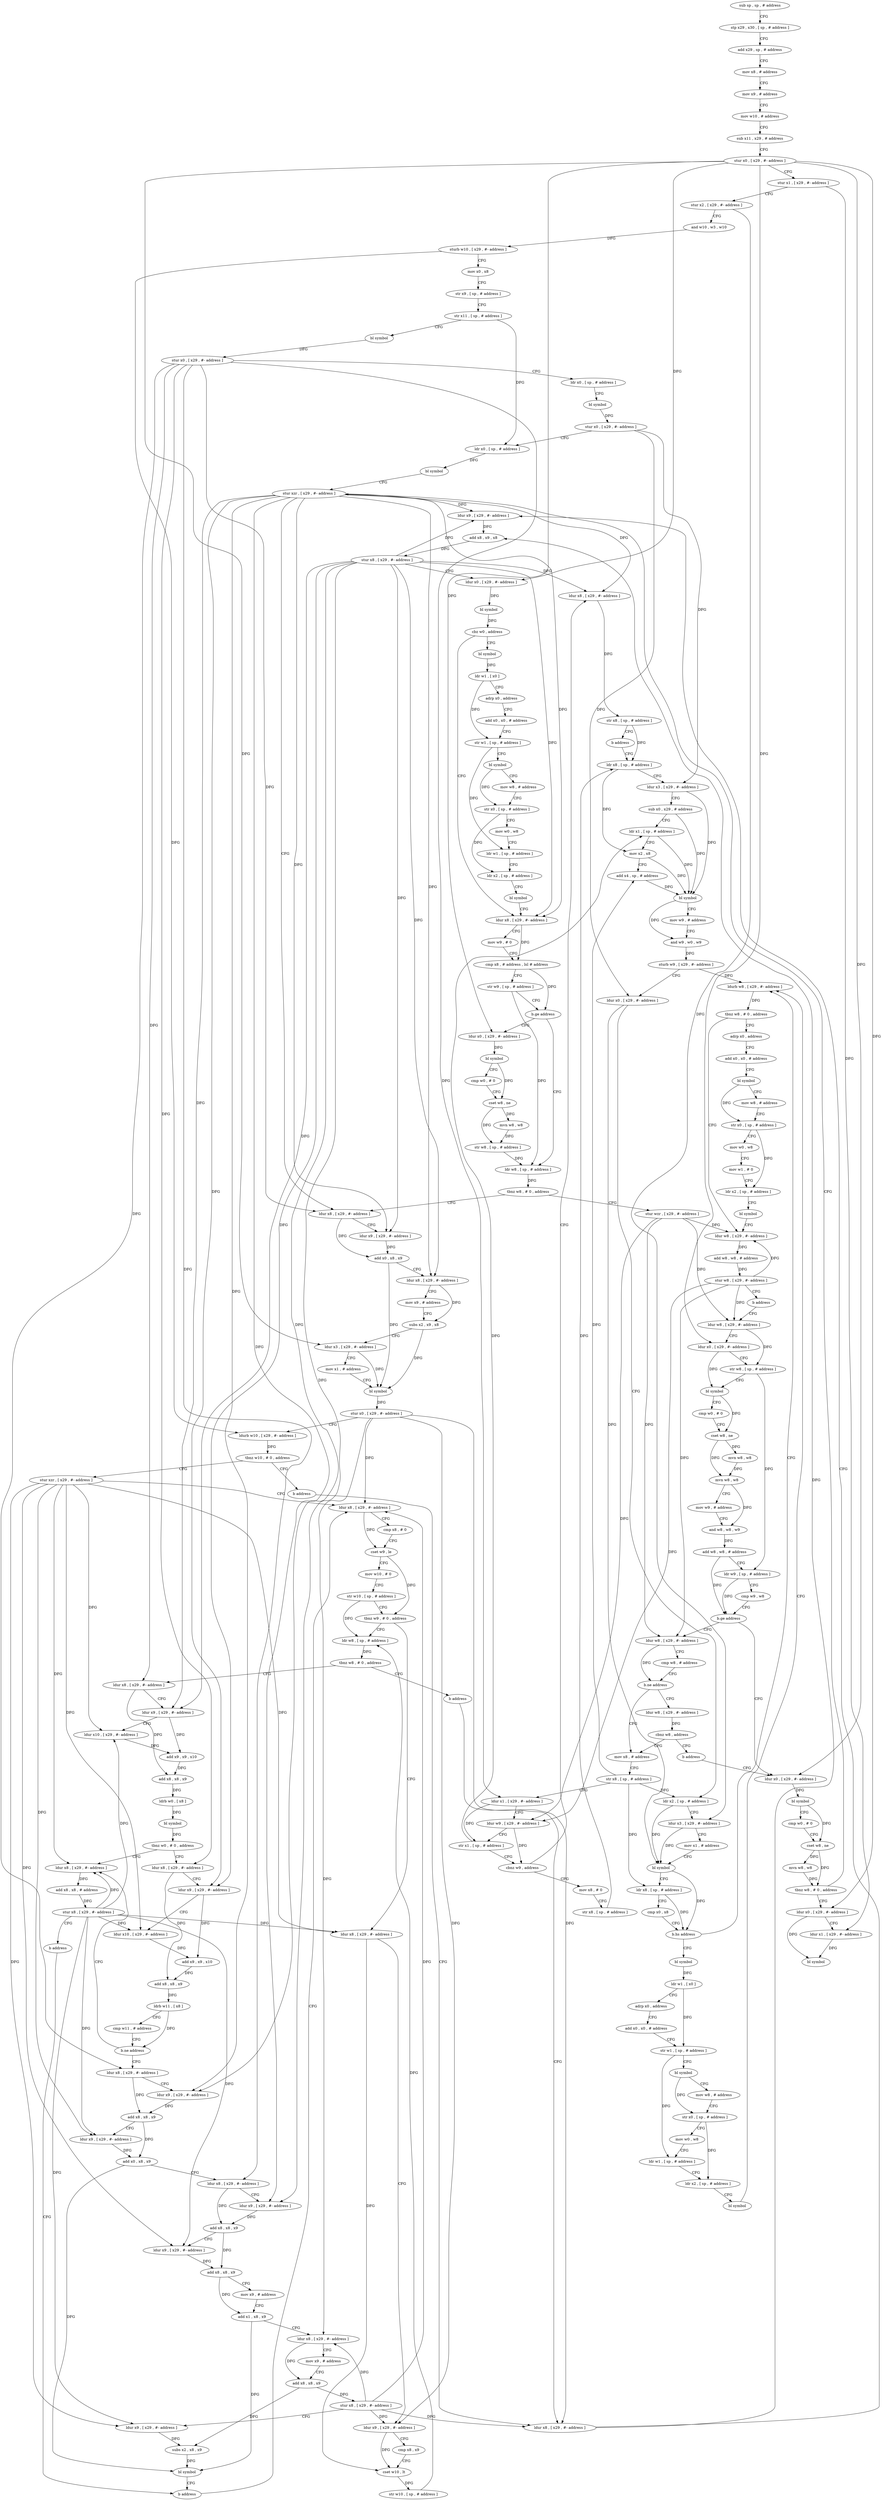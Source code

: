 digraph "func" {
"4201980" [label = "sub sp , sp , # address" ]
"4201984" [label = "stp x29 , x30 , [ sp , # address ]" ]
"4201988" [label = "add x29 , sp , # address" ]
"4201992" [label = "mov x8 , # address" ]
"4201996" [label = "mov x9 , # address" ]
"4202000" [label = "mov w10 , # address" ]
"4202004" [label = "sub x11 , x29 , # address" ]
"4202008" [label = "stur x0 , [ x29 , #- address ]" ]
"4202012" [label = "stur x1 , [ x29 , #- address ]" ]
"4202016" [label = "stur x2 , [ x29 , #- address ]" ]
"4202020" [label = "and w10 , w3 , w10" ]
"4202024" [label = "sturb w10 , [ x29 , #- address ]" ]
"4202028" [label = "mov x0 , x8" ]
"4202032" [label = "str x9 , [ sp , # address ]" ]
"4202036" [label = "str x11 , [ sp , # address ]" ]
"4202040" [label = "bl symbol" ]
"4202044" [label = "stur x0 , [ x29 , #- address ]" ]
"4202048" [label = "ldr x0 , [ sp , # address ]" ]
"4202052" [label = "bl symbol" ]
"4202056" [label = "stur x0 , [ x29 , #- address ]" ]
"4202060" [label = "ldr x0 , [ sp , # address ]" ]
"4202064" [label = "bl symbol" ]
"4202068" [label = "stur xzr , [ x29 , #- address ]" ]
"4202124" [label = "stur xzr , [ x29 , #- address ]" ]
"4202128" [label = "ldur x8 , [ x29 , #- address ]" ]
"4202120" [label = "b address" ]
"4202344" [label = "ldur x8 , [ x29 , #- address ]" ]
"4202172" [label = "ldr w8 , [ sp , # address ]" ]
"4202176" [label = "tbnz w8 , # 0 , address" ]
"4202184" [label = "ldur x8 , [ x29 , #- address ]" ]
"4202180" [label = "b address" ]
"4202152" [label = "ldur x8 , [ x29 , #- address ]" ]
"4202156" [label = "ldur x9 , [ x29 , #- address ]" ]
"4202160" [label = "cmp x8 , x9" ]
"4202164" [label = "cset w10 , lt" ]
"4202168" [label = "str w10 , [ sp , # address ]" ]
"4202348" [label = "ldur x9 , [ x29 , #- address ]" ]
"4202352" [label = "add x8 , x9 , x8" ]
"4202356" [label = "stur x8 , [ x29 , #- address ]" ]
"4202360" [label = "ldur x0 , [ x29 , #- address ]" ]
"4202364" [label = "bl symbol" ]
"4202368" [label = "cbz w0 , address" ]
"4202420" [label = "ldur x8 , [ x29 , #- address ]" ]
"4202372" [label = "bl symbol" ]
"4202188" [label = "ldur x9 , [ x29 , #- address ]" ]
"4202192" [label = "ldur x10 , [ x29 , #- address ]" ]
"4202196" [label = "add x9 , x9 , x10" ]
"4202200" [label = "add x8 , x8 , x9" ]
"4202204" [label = "ldrb w0 , [ x8 ]" ]
"4202208" [label = "bl symbol" ]
"4202212" [label = "tbnz w0 , # 0 , address" ]
"4202248" [label = "ldur x8 , [ x29 , #- address ]" ]
"4202216" [label = "ldur x8 , [ x29 , #- address ]" ]
"4202424" [label = "mov w9 , # 0" ]
"4202428" [label = "cmp x8 , # address , lsl # address" ]
"4202432" [label = "str w9 , [ sp , # address ]" ]
"4202436" [label = "b.ge address" ]
"4202464" [label = "ldr w8 , [ sp , # address ]" ]
"4202440" [label = "ldur x0 , [ x29 , #- address ]" ]
"4202376" [label = "ldr w1 , [ x0 ]" ]
"4202380" [label = "adrp x0 , address" ]
"4202384" [label = "add x0 , x0 , # address" ]
"4202388" [label = "str w1 , [ sp , # address ]" ]
"4202392" [label = "bl symbol" ]
"4202396" [label = "mov w8 , # address" ]
"4202400" [label = "str x0 , [ sp , # address ]" ]
"4202404" [label = "mov w0 , w8" ]
"4202408" [label = "ldr w1 , [ sp , # address ]" ]
"4202412" [label = "ldr x2 , [ sp , # address ]" ]
"4202416" [label = "bl symbol" ]
"4202252" [label = "add x8 , x8 , # address" ]
"4202256" [label = "stur x8 , [ x29 , #- address ]" ]
"4202260" [label = "b address" ]
"4202340" [label = "b address" ]
"4202220" [label = "ldur x9 , [ x29 , #- address ]" ]
"4202224" [label = "ldur x10 , [ x29 , #- address ]" ]
"4202228" [label = "add x9 , x9 , x10" ]
"4202232" [label = "add x8 , x8 , x9" ]
"4202236" [label = "ldrb w11 , [ x8 ]" ]
"4202240" [label = "cmp w11 , # address" ]
"4202244" [label = "b.ne address" ]
"4202264" [label = "ldur x8 , [ x29 , #- address ]" ]
"4202468" [label = "tbnz w8 , # 0 , address" ]
"4202072" [label = "ldur x8 , [ x29 , #- address ]" ]
"4202472" [label = "stur wzr , [ x29 , #- address ]" ]
"4202444" [label = "bl symbol" ]
"4202448" [label = "cmp w0 , # 0" ]
"4202452" [label = "cset w8 , ne" ]
"4202456" [label = "mvn w8 , w8" ]
"4202460" [label = "str w8 , [ sp , # address ]" ]
"4202268" [label = "ldur x9 , [ x29 , #- address ]" ]
"4202272" [label = "add x8 , x8 , x9" ]
"4202276" [label = "ldur x9 , [ x29 , #- address ]" ]
"4202280" [label = "add x0 , x8 , x9" ]
"4202284" [label = "ldur x8 , [ x29 , #- address ]" ]
"4202288" [label = "ldur x9 , [ x29 , #- address ]" ]
"4202292" [label = "add x8 , x8 , x9" ]
"4202296" [label = "ldur x9 , [ x29 , #- address ]" ]
"4202300" [label = "add x8 , x8 , x9" ]
"4202304" [label = "mov x9 , # address" ]
"4202308" [label = "add x1 , x8 , x9" ]
"4202312" [label = "ldur x8 , [ x29 , #- address ]" ]
"4202316" [label = "mov x9 , # address" ]
"4202320" [label = "add x8 , x8 , x9" ]
"4202324" [label = "stur x8 , [ x29 , #- address ]" ]
"4202328" [label = "ldur x9 , [ x29 , #- address ]" ]
"4202332" [label = "subs x2 , x8 , x9" ]
"4202336" [label = "bl symbol" ]
"4202076" [label = "ldur x9 , [ x29 , #- address ]" ]
"4202080" [label = "add x0 , x8 , x9" ]
"4202084" [label = "ldur x8 , [ x29 , #- address ]" ]
"4202088" [label = "mov x9 , # address" ]
"4202092" [label = "subs x2 , x9 , x8" ]
"4202096" [label = "ldur x3 , [ x29 , #- address ]" ]
"4202100" [label = "mov x1 , # address" ]
"4202104" [label = "bl symbol" ]
"4202108" [label = "stur x0 , [ x29 , #- address ]" ]
"4202112" [label = "ldurb w10 , [ x29 , #- address ]" ]
"4202116" [label = "tbnz w10 , # 0 , address" ]
"4202476" [label = "ldur w8 , [ x29 , #- address ]" ]
"4202132" [label = "cmp x8 , # 0" ]
"4202136" [label = "cset w9 , le" ]
"4202140" [label = "mov w10 , # 0" ]
"4202144" [label = "str w10 , [ sp , # address ]" ]
"4202148" [label = "tbnz w9 , # 0 , address" ]
"4202780" [label = "ldur x0 , [ x29 , #- address ]" ]
"4202784" [label = "bl symbol" ]
"4202788" [label = "cmp w0 , # 0" ]
"4202792" [label = "cset w8 , ne" ]
"4202796" [label = "mvn w8 , w8" ]
"4202800" [label = "tbnz w8 , # 0 , address" ]
"4202804" [label = "ldur x0 , [ x29 , #- address ]" ]
"4202532" [label = "ldur w8 , [ x29 , #- address ]" ]
"4202536" [label = "cmp w8 , # address" ]
"4202540" [label = "b.ne address" ]
"4202556" [label = "mov x8 , # address" ]
"4202544" [label = "ldur w8 , [ x29 , #- address ]" ]
"4202808" [label = "ldur x1 , [ x29 , #- address ]" ]
"4202812" [label = "bl symbol" ]
"4202560" [label = "str x8 , [ sp , # address ]" ]
"4202564" [label = "ldur x1 , [ x29 , #- address ]" ]
"4202568" [label = "ldur w9 , [ x29 , #- address ]" ]
"4202572" [label = "str x1 , [ sp , # address ]" ]
"4202576" [label = "cbnz w9 , address" ]
"4202592" [label = "mov x8 , # 0" ]
"4202580" [label = "ldur x8 , [ x29 , #- address ]" ]
"4202548" [label = "cbnz w8 , address" ]
"4202552" [label = "b address" ]
"4202596" [label = "str x8 , [ sp , # address ]" ]
"4202600" [label = "ldr x8 , [ sp , # address ]" ]
"4202584" [label = "str x8 , [ sp , # address ]" ]
"4202588" [label = "b address" ]
"4202720" [label = "ldurb w8 , [ x29 , #- address ]" ]
"4202724" [label = "tbnz w8 , # 0 , address" ]
"4202764" [label = "ldur w8 , [ x29 , #- address ]" ]
"4202728" [label = "adrp x0 , address" ]
"4202672" [label = "bl symbol" ]
"4202676" [label = "ldr w1 , [ x0 ]" ]
"4202680" [label = "adrp x0 , address" ]
"4202684" [label = "add x0 , x0 , # address" ]
"4202688" [label = "str w1 , [ sp , # address ]" ]
"4202692" [label = "bl symbol" ]
"4202696" [label = "mov w8 , # address" ]
"4202700" [label = "str x0 , [ sp , # address ]" ]
"4202704" [label = "mov w0 , w8" ]
"4202708" [label = "ldr w1 , [ sp , # address ]" ]
"4202712" [label = "ldr x2 , [ sp , # address ]" ]
"4202716" [label = "bl symbol" ]
"4202604" [label = "ldur x3 , [ x29 , #- address ]" ]
"4202608" [label = "sub x0 , x29 , # address" ]
"4202612" [label = "ldr x1 , [ sp , # address ]" ]
"4202616" [label = "mov x2 , x8" ]
"4202620" [label = "add x4 , sp , # address" ]
"4202624" [label = "bl symbol" ]
"4202628" [label = "mov w9 , # address" ]
"4202632" [label = "and w9 , w0 , w9" ]
"4202636" [label = "sturb w9 , [ x29 , #- address ]" ]
"4202640" [label = "ldur x0 , [ x29 , #- address ]" ]
"4202644" [label = "ldr x2 , [ sp , # address ]" ]
"4202648" [label = "ldur x3 , [ x29 , #- address ]" ]
"4202652" [label = "mov x1 , # address" ]
"4202656" [label = "bl symbol" ]
"4202660" [label = "ldr x8 , [ sp , # address ]" ]
"4202664" [label = "cmp x0 , x8" ]
"4202668" [label = "b.hs address" ]
"4202768" [label = "add w8 , w8 , # address" ]
"4202772" [label = "stur w8 , [ x29 , #- address ]" ]
"4202776" [label = "b address" ]
"4202732" [label = "add x0 , x0 , # address" ]
"4202736" [label = "bl symbol" ]
"4202740" [label = "mov w8 , # address" ]
"4202744" [label = "str x0 , [ sp , # address ]" ]
"4202748" [label = "mov w0 , w8" ]
"4202752" [label = "mov w1 , # 0" ]
"4202756" [label = "ldr x2 , [ sp , # address ]" ]
"4202760" [label = "bl symbol" ]
"4202480" [label = "ldur x0 , [ x29 , #- address ]" ]
"4202484" [label = "str w8 , [ sp , # address ]" ]
"4202488" [label = "bl symbol" ]
"4202492" [label = "cmp w0 , # 0" ]
"4202496" [label = "cset w8 , ne" ]
"4202500" [label = "mvn w8 , w8" ]
"4202504" [label = "mvn w8 , w8" ]
"4202508" [label = "mov w9 , # address" ]
"4202512" [label = "and w8 , w8 , w9" ]
"4202516" [label = "add w8 , w8 , # address" ]
"4202520" [label = "ldr w9 , [ sp , # address ]" ]
"4202524" [label = "cmp w9 , w8" ]
"4202528" [label = "b.ge address" ]
"4201980" -> "4201984" [ label = "CFG" ]
"4201984" -> "4201988" [ label = "CFG" ]
"4201988" -> "4201992" [ label = "CFG" ]
"4201992" -> "4201996" [ label = "CFG" ]
"4201996" -> "4202000" [ label = "CFG" ]
"4202000" -> "4202004" [ label = "CFG" ]
"4202004" -> "4202008" [ label = "CFG" ]
"4202008" -> "4202012" [ label = "CFG" ]
"4202008" -> "4202096" [ label = "DFG" ]
"4202008" -> "4202360" [ label = "DFG" ]
"4202008" -> "4202440" [ label = "DFG" ]
"4202008" -> "4202480" [ label = "DFG" ]
"4202008" -> "4202780" [ label = "DFG" ]
"4202008" -> "4202804" [ label = "DFG" ]
"4202012" -> "4202016" [ label = "CFG" ]
"4202012" -> "4202808" [ label = "DFG" ]
"4202016" -> "4202020" [ label = "CFG" ]
"4202016" -> "4202648" [ label = "DFG" ]
"4202020" -> "4202024" [ label = "DFG" ]
"4202024" -> "4202028" [ label = "CFG" ]
"4202024" -> "4202112" [ label = "DFG" ]
"4202028" -> "4202032" [ label = "CFG" ]
"4202032" -> "4202036" [ label = "CFG" ]
"4202036" -> "4202040" [ label = "CFG" ]
"4202036" -> "4202060" [ label = "DFG" ]
"4202040" -> "4202044" [ label = "DFG" ]
"4202044" -> "4202048" [ label = "CFG" ]
"4202044" -> "4202072" [ label = "DFG" ]
"4202044" -> "4202184" [ label = "DFG" ]
"4202044" -> "4202216" [ label = "DFG" ]
"4202044" -> "4202264" [ label = "DFG" ]
"4202044" -> "4202284" [ label = "DFG" ]
"4202044" -> "4202564" [ label = "DFG" ]
"4202048" -> "4202052" [ label = "CFG" ]
"4202052" -> "4202056" [ label = "DFG" ]
"4202056" -> "4202060" [ label = "CFG" ]
"4202056" -> "4202604" [ label = "DFG" ]
"4202056" -> "4202640" [ label = "DFG" ]
"4202060" -> "4202064" [ label = "DFG" ]
"4202064" -> "4202068" [ label = "CFG" ]
"4202068" -> "4202072" [ label = "CFG" ]
"4202068" -> "4202076" [ label = "DFG" ]
"4202068" -> "4202084" [ label = "DFG" ]
"4202068" -> "4202348" [ label = "DFG" ]
"4202068" -> "4202420" [ label = "DFG" ]
"4202068" -> "4202188" [ label = "DFG" ]
"4202068" -> "4202220" [ label = "DFG" ]
"4202068" -> "4202268" [ label = "DFG" ]
"4202068" -> "4202288" [ label = "DFG" ]
"4202068" -> "4202580" [ label = "DFG" ]
"4202124" -> "4202128" [ label = "CFG" ]
"4202124" -> "4202152" [ label = "DFG" ]
"4202124" -> "4202192" [ label = "DFG" ]
"4202124" -> "4202248" [ label = "DFG" ]
"4202124" -> "4202224" [ label = "DFG" ]
"4202124" -> "4202276" [ label = "DFG" ]
"4202124" -> "4202296" [ label = "DFG" ]
"4202124" -> "4202328" [ label = "DFG" ]
"4202128" -> "4202132" [ label = "CFG" ]
"4202128" -> "4202136" [ label = "DFG" ]
"4202120" -> "4202344" [ label = "CFG" ]
"4202344" -> "4202348" [ label = "CFG" ]
"4202344" -> "4202352" [ label = "DFG" ]
"4202172" -> "4202176" [ label = "DFG" ]
"4202176" -> "4202184" [ label = "CFG" ]
"4202176" -> "4202180" [ label = "CFG" ]
"4202184" -> "4202188" [ label = "CFG" ]
"4202184" -> "4202200" [ label = "DFG" ]
"4202180" -> "4202344" [ label = "CFG" ]
"4202152" -> "4202156" [ label = "CFG" ]
"4202152" -> "4202164" [ label = "DFG" ]
"4202156" -> "4202160" [ label = "CFG" ]
"4202156" -> "4202164" [ label = "DFG" ]
"4202160" -> "4202164" [ label = "CFG" ]
"4202164" -> "4202168" [ label = "DFG" ]
"4202168" -> "4202172" [ label = "DFG" ]
"4202348" -> "4202352" [ label = "DFG" ]
"4202352" -> "4202356" [ label = "DFG" ]
"4202356" -> "4202360" [ label = "CFG" ]
"4202356" -> "4202076" [ label = "DFG" ]
"4202356" -> "4202084" [ label = "DFG" ]
"4202356" -> "4202348" [ label = "DFG" ]
"4202356" -> "4202420" [ label = "DFG" ]
"4202356" -> "4202188" [ label = "DFG" ]
"4202356" -> "4202220" [ label = "DFG" ]
"4202356" -> "4202268" [ label = "DFG" ]
"4202356" -> "4202288" [ label = "DFG" ]
"4202356" -> "4202580" [ label = "DFG" ]
"4202360" -> "4202364" [ label = "DFG" ]
"4202364" -> "4202368" [ label = "DFG" ]
"4202368" -> "4202420" [ label = "CFG" ]
"4202368" -> "4202372" [ label = "CFG" ]
"4202420" -> "4202424" [ label = "CFG" ]
"4202420" -> "4202428" [ label = "DFG" ]
"4202372" -> "4202376" [ label = "DFG" ]
"4202188" -> "4202192" [ label = "CFG" ]
"4202188" -> "4202196" [ label = "DFG" ]
"4202192" -> "4202196" [ label = "DFG" ]
"4202196" -> "4202200" [ label = "DFG" ]
"4202200" -> "4202204" [ label = "DFG" ]
"4202204" -> "4202208" [ label = "DFG" ]
"4202208" -> "4202212" [ label = "DFG" ]
"4202212" -> "4202248" [ label = "CFG" ]
"4202212" -> "4202216" [ label = "CFG" ]
"4202248" -> "4202252" [ label = "DFG" ]
"4202216" -> "4202220" [ label = "CFG" ]
"4202216" -> "4202232" [ label = "DFG" ]
"4202424" -> "4202428" [ label = "CFG" ]
"4202428" -> "4202432" [ label = "CFG" ]
"4202428" -> "4202436" [ label = "DFG" ]
"4202432" -> "4202436" [ label = "CFG" ]
"4202432" -> "4202464" [ label = "DFG" ]
"4202436" -> "4202464" [ label = "CFG" ]
"4202436" -> "4202440" [ label = "CFG" ]
"4202464" -> "4202468" [ label = "DFG" ]
"4202440" -> "4202444" [ label = "DFG" ]
"4202376" -> "4202380" [ label = "CFG" ]
"4202376" -> "4202388" [ label = "DFG" ]
"4202380" -> "4202384" [ label = "CFG" ]
"4202384" -> "4202388" [ label = "CFG" ]
"4202388" -> "4202392" [ label = "CFG" ]
"4202388" -> "4202408" [ label = "DFG" ]
"4202392" -> "4202396" [ label = "CFG" ]
"4202392" -> "4202400" [ label = "DFG" ]
"4202396" -> "4202400" [ label = "CFG" ]
"4202400" -> "4202404" [ label = "CFG" ]
"4202400" -> "4202412" [ label = "DFG" ]
"4202404" -> "4202408" [ label = "CFG" ]
"4202408" -> "4202412" [ label = "CFG" ]
"4202412" -> "4202416" [ label = "CFG" ]
"4202416" -> "4202420" [ label = "CFG" ]
"4202252" -> "4202256" [ label = "DFG" ]
"4202256" -> "4202260" [ label = "CFG" ]
"4202256" -> "4202152" [ label = "DFG" ]
"4202256" -> "4202192" [ label = "DFG" ]
"4202256" -> "4202248" [ label = "DFG" ]
"4202256" -> "4202224" [ label = "DFG" ]
"4202256" -> "4202276" [ label = "DFG" ]
"4202256" -> "4202296" [ label = "DFG" ]
"4202256" -> "4202328" [ label = "DFG" ]
"4202260" -> "4202340" [ label = "CFG" ]
"4202340" -> "4202128" [ label = "CFG" ]
"4202220" -> "4202224" [ label = "CFG" ]
"4202220" -> "4202228" [ label = "DFG" ]
"4202224" -> "4202228" [ label = "DFG" ]
"4202228" -> "4202232" [ label = "DFG" ]
"4202232" -> "4202236" [ label = "DFG" ]
"4202236" -> "4202240" [ label = "CFG" ]
"4202236" -> "4202244" [ label = "DFG" ]
"4202240" -> "4202244" [ label = "CFG" ]
"4202244" -> "4202264" [ label = "CFG" ]
"4202244" -> "4202248" [ label = "CFG" ]
"4202264" -> "4202268" [ label = "CFG" ]
"4202264" -> "4202272" [ label = "DFG" ]
"4202468" -> "4202072" [ label = "CFG" ]
"4202468" -> "4202472" [ label = "CFG" ]
"4202072" -> "4202076" [ label = "CFG" ]
"4202072" -> "4202080" [ label = "DFG" ]
"4202472" -> "4202476" [ label = "DFG" ]
"4202472" -> "4202532" [ label = "DFG" ]
"4202472" -> "4202568" [ label = "DFG" ]
"4202472" -> "4202764" [ label = "DFG" ]
"4202444" -> "4202448" [ label = "CFG" ]
"4202444" -> "4202452" [ label = "DFG" ]
"4202448" -> "4202452" [ label = "CFG" ]
"4202452" -> "4202456" [ label = "DFG" ]
"4202452" -> "4202460" [ label = "DFG" ]
"4202456" -> "4202460" [ label = "DFG" ]
"4202460" -> "4202464" [ label = "DFG" ]
"4202268" -> "4202272" [ label = "DFG" ]
"4202272" -> "4202276" [ label = "CFG" ]
"4202272" -> "4202280" [ label = "DFG" ]
"4202276" -> "4202280" [ label = "DFG" ]
"4202280" -> "4202284" [ label = "CFG" ]
"4202280" -> "4202336" [ label = "DFG" ]
"4202284" -> "4202288" [ label = "CFG" ]
"4202284" -> "4202292" [ label = "DFG" ]
"4202288" -> "4202292" [ label = "DFG" ]
"4202292" -> "4202296" [ label = "CFG" ]
"4202292" -> "4202300" [ label = "DFG" ]
"4202296" -> "4202300" [ label = "DFG" ]
"4202300" -> "4202304" [ label = "CFG" ]
"4202300" -> "4202308" [ label = "DFG" ]
"4202304" -> "4202308" [ label = "CFG" ]
"4202308" -> "4202312" [ label = "CFG" ]
"4202308" -> "4202336" [ label = "DFG" ]
"4202312" -> "4202316" [ label = "CFG" ]
"4202312" -> "4202320" [ label = "DFG" ]
"4202316" -> "4202320" [ label = "CFG" ]
"4202320" -> "4202324" [ label = "DFG" ]
"4202320" -> "4202332" [ label = "DFG" ]
"4202324" -> "4202328" [ label = "CFG" ]
"4202324" -> "4202128" [ label = "DFG" ]
"4202324" -> "4202344" [ label = "DFG" ]
"4202324" -> "4202156" [ label = "DFG" ]
"4202324" -> "4202312" [ label = "DFG" ]
"4202328" -> "4202332" [ label = "DFG" ]
"4202332" -> "4202336" [ label = "DFG" ]
"4202336" -> "4202340" [ label = "CFG" ]
"4202076" -> "4202080" [ label = "DFG" ]
"4202080" -> "4202084" [ label = "CFG" ]
"4202080" -> "4202104" [ label = "DFG" ]
"4202084" -> "4202088" [ label = "CFG" ]
"4202084" -> "4202092" [ label = "DFG" ]
"4202088" -> "4202092" [ label = "CFG" ]
"4202092" -> "4202096" [ label = "CFG" ]
"4202092" -> "4202104" [ label = "DFG" ]
"4202096" -> "4202100" [ label = "CFG" ]
"4202096" -> "4202104" [ label = "DFG" ]
"4202100" -> "4202104" [ label = "CFG" ]
"4202104" -> "4202108" [ label = "DFG" ]
"4202108" -> "4202112" [ label = "CFG" ]
"4202108" -> "4202128" [ label = "DFG" ]
"4202108" -> "4202344" [ label = "DFG" ]
"4202108" -> "4202156" [ label = "DFG" ]
"4202108" -> "4202312" [ label = "DFG" ]
"4202112" -> "4202116" [ label = "DFG" ]
"4202116" -> "4202124" [ label = "CFG" ]
"4202116" -> "4202120" [ label = "CFG" ]
"4202476" -> "4202480" [ label = "CFG" ]
"4202476" -> "4202484" [ label = "DFG" ]
"4202132" -> "4202136" [ label = "CFG" ]
"4202136" -> "4202140" [ label = "CFG" ]
"4202136" -> "4202148" [ label = "DFG" ]
"4202140" -> "4202144" [ label = "CFG" ]
"4202144" -> "4202148" [ label = "CFG" ]
"4202144" -> "4202172" [ label = "DFG" ]
"4202148" -> "4202172" [ label = "CFG" ]
"4202148" -> "4202152" [ label = "CFG" ]
"4202780" -> "4202784" [ label = "DFG" ]
"4202784" -> "4202788" [ label = "CFG" ]
"4202784" -> "4202792" [ label = "DFG" ]
"4202788" -> "4202792" [ label = "CFG" ]
"4202792" -> "4202796" [ label = "DFG" ]
"4202792" -> "4202800" [ label = "DFG" ]
"4202796" -> "4202800" [ label = "DFG" ]
"4202800" -> "4202068" [ label = "CFG" ]
"4202800" -> "4202804" [ label = "CFG" ]
"4202804" -> "4202808" [ label = "CFG" ]
"4202804" -> "4202812" [ label = "DFG" ]
"4202532" -> "4202536" [ label = "CFG" ]
"4202532" -> "4202540" [ label = "DFG" ]
"4202536" -> "4202540" [ label = "CFG" ]
"4202540" -> "4202556" [ label = "CFG" ]
"4202540" -> "4202544" [ label = "CFG" ]
"4202556" -> "4202560" [ label = "CFG" ]
"4202544" -> "4202548" [ label = "DFG" ]
"4202808" -> "4202812" [ label = "DFG" ]
"4202560" -> "4202564" [ label = "CFG" ]
"4202560" -> "4202644" [ label = "DFG" ]
"4202560" -> "4202660" [ label = "DFG" ]
"4202560" -> "4202620" [ label = "DFG" ]
"4202564" -> "4202568" [ label = "CFG" ]
"4202564" -> "4202572" [ label = "DFG" ]
"4202568" -> "4202572" [ label = "CFG" ]
"4202568" -> "4202576" [ label = "DFG" ]
"4202572" -> "4202576" [ label = "CFG" ]
"4202572" -> "4202612" [ label = "DFG" ]
"4202576" -> "4202592" [ label = "CFG" ]
"4202576" -> "4202580" [ label = "CFG" ]
"4202592" -> "4202596" [ label = "CFG" ]
"4202580" -> "4202584" [ label = "DFG" ]
"4202548" -> "4202556" [ label = "CFG" ]
"4202548" -> "4202552" [ label = "CFG" ]
"4202552" -> "4202780" [ label = "CFG" ]
"4202596" -> "4202600" [ label = "DFG" ]
"4202600" -> "4202604" [ label = "CFG" ]
"4202600" -> "4202616" [ label = "DFG" ]
"4202584" -> "4202588" [ label = "CFG" ]
"4202584" -> "4202600" [ label = "DFG" ]
"4202588" -> "4202600" [ label = "CFG" ]
"4202720" -> "4202724" [ label = "DFG" ]
"4202724" -> "4202764" [ label = "CFG" ]
"4202724" -> "4202728" [ label = "CFG" ]
"4202764" -> "4202768" [ label = "DFG" ]
"4202728" -> "4202732" [ label = "CFG" ]
"4202672" -> "4202676" [ label = "DFG" ]
"4202676" -> "4202680" [ label = "CFG" ]
"4202676" -> "4202688" [ label = "DFG" ]
"4202680" -> "4202684" [ label = "CFG" ]
"4202684" -> "4202688" [ label = "CFG" ]
"4202688" -> "4202692" [ label = "CFG" ]
"4202688" -> "4202708" [ label = "DFG" ]
"4202692" -> "4202696" [ label = "CFG" ]
"4202692" -> "4202700" [ label = "DFG" ]
"4202696" -> "4202700" [ label = "CFG" ]
"4202700" -> "4202704" [ label = "CFG" ]
"4202700" -> "4202712" [ label = "DFG" ]
"4202704" -> "4202708" [ label = "CFG" ]
"4202708" -> "4202712" [ label = "CFG" ]
"4202712" -> "4202716" [ label = "CFG" ]
"4202716" -> "4202720" [ label = "CFG" ]
"4202604" -> "4202608" [ label = "CFG" ]
"4202604" -> "4202624" [ label = "DFG" ]
"4202608" -> "4202612" [ label = "CFG" ]
"4202608" -> "4202624" [ label = "DFG" ]
"4202612" -> "4202616" [ label = "CFG" ]
"4202612" -> "4202624" [ label = "DFG" ]
"4202616" -> "4202620" [ label = "CFG" ]
"4202616" -> "4202624" [ label = "DFG" ]
"4202620" -> "4202624" [ label = "DFG" ]
"4202624" -> "4202628" [ label = "CFG" ]
"4202624" -> "4202632" [ label = "DFG" ]
"4202628" -> "4202632" [ label = "CFG" ]
"4202632" -> "4202636" [ label = "DFG" ]
"4202636" -> "4202640" [ label = "CFG" ]
"4202636" -> "4202720" [ label = "DFG" ]
"4202640" -> "4202644" [ label = "CFG" ]
"4202640" -> "4202656" [ label = "DFG" ]
"4202644" -> "4202648" [ label = "CFG" ]
"4202644" -> "4202656" [ label = "DFG" ]
"4202648" -> "4202652" [ label = "CFG" ]
"4202648" -> "4202656" [ label = "DFG" ]
"4202652" -> "4202656" [ label = "CFG" ]
"4202656" -> "4202660" [ label = "CFG" ]
"4202656" -> "4202668" [ label = "DFG" ]
"4202660" -> "4202664" [ label = "CFG" ]
"4202660" -> "4202668" [ label = "DFG" ]
"4202664" -> "4202668" [ label = "CFG" ]
"4202668" -> "4202720" [ label = "CFG" ]
"4202668" -> "4202672" [ label = "CFG" ]
"4202768" -> "4202772" [ label = "DFG" ]
"4202772" -> "4202776" [ label = "CFG" ]
"4202772" -> "4202476" [ label = "DFG" ]
"4202772" -> "4202532" [ label = "DFG" ]
"4202772" -> "4202568" [ label = "DFG" ]
"4202772" -> "4202764" [ label = "DFG" ]
"4202776" -> "4202476" [ label = "CFG" ]
"4202732" -> "4202736" [ label = "CFG" ]
"4202736" -> "4202740" [ label = "CFG" ]
"4202736" -> "4202744" [ label = "DFG" ]
"4202740" -> "4202744" [ label = "CFG" ]
"4202744" -> "4202748" [ label = "CFG" ]
"4202744" -> "4202756" [ label = "DFG" ]
"4202748" -> "4202752" [ label = "CFG" ]
"4202752" -> "4202756" [ label = "CFG" ]
"4202756" -> "4202760" [ label = "CFG" ]
"4202760" -> "4202764" [ label = "CFG" ]
"4202480" -> "4202484" [ label = "CFG" ]
"4202480" -> "4202488" [ label = "DFG" ]
"4202484" -> "4202488" [ label = "CFG" ]
"4202484" -> "4202520" [ label = "DFG" ]
"4202488" -> "4202492" [ label = "CFG" ]
"4202488" -> "4202496" [ label = "DFG" ]
"4202492" -> "4202496" [ label = "CFG" ]
"4202496" -> "4202500" [ label = "DFG" ]
"4202496" -> "4202504" [ label = "DFG" ]
"4202500" -> "4202504" [ label = "DFG" ]
"4202504" -> "4202508" [ label = "CFG" ]
"4202504" -> "4202512" [ label = "DFG" ]
"4202508" -> "4202512" [ label = "CFG" ]
"4202512" -> "4202516" [ label = "DFG" ]
"4202516" -> "4202520" [ label = "CFG" ]
"4202516" -> "4202528" [ label = "DFG" ]
"4202520" -> "4202524" [ label = "CFG" ]
"4202520" -> "4202528" [ label = "DFG" ]
"4202524" -> "4202528" [ label = "CFG" ]
"4202528" -> "4202780" [ label = "CFG" ]
"4202528" -> "4202532" [ label = "CFG" ]
}
